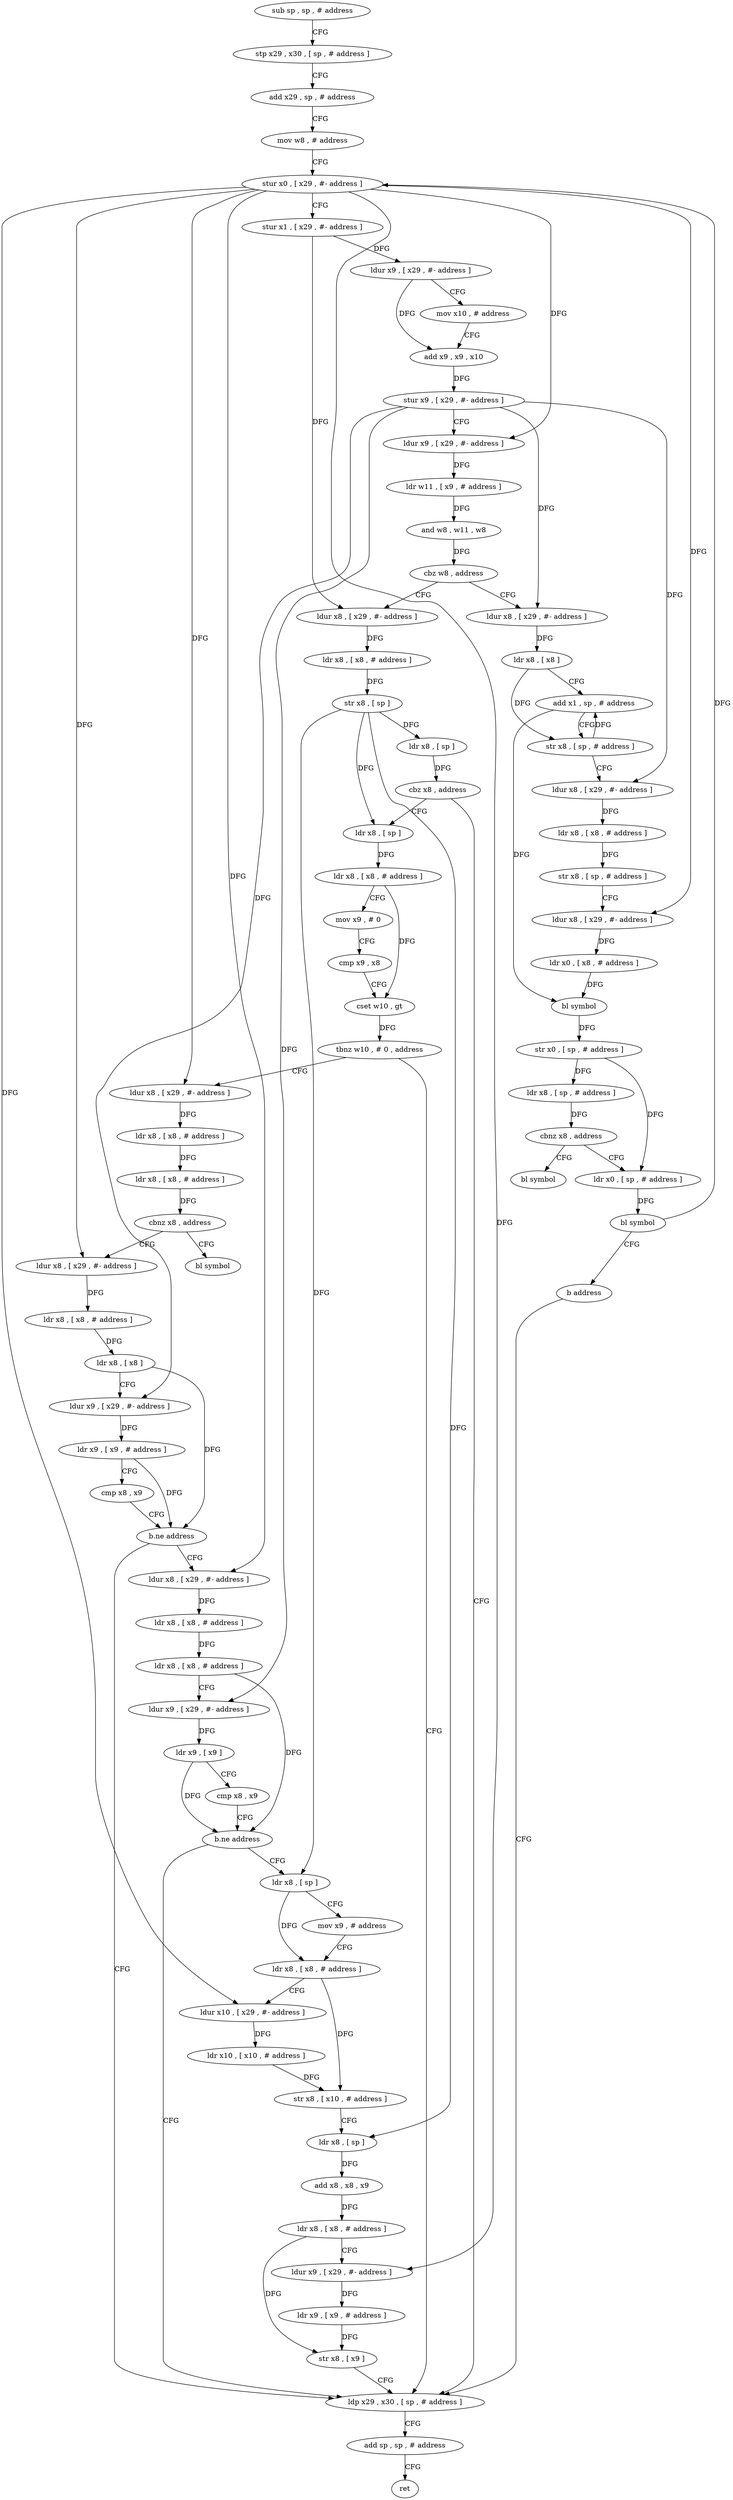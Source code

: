 digraph "func" {
"4217936" [label = "sub sp , sp , # address" ]
"4217940" [label = "stp x29 , x30 , [ sp , # address ]" ]
"4217944" [label = "add x29 , sp , # address" ]
"4217948" [label = "mov w8 , # address" ]
"4217952" [label = "stur x0 , [ x29 , #- address ]" ]
"4217956" [label = "stur x1 , [ x29 , #- address ]" ]
"4217960" [label = "ldur x9 , [ x29 , #- address ]" ]
"4217964" [label = "mov x10 , # address" ]
"4217968" [label = "add x9 , x9 , x10" ]
"4217972" [label = "stur x9 , [ x29 , #- address ]" ]
"4217976" [label = "ldur x9 , [ x29 , #- address ]" ]
"4217980" [label = "ldr w11 , [ x9 , # address ]" ]
"4217984" [label = "and w8 , w11 , w8" ]
"4217988" [label = "cbz w8 , address" ]
"4218060" [label = "ldur x8 , [ x29 , #- address ]" ]
"4217992" [label = "ldur x8 , [ x29 , #- address ]" ]
"4218064" [label = "ldr x8 , [ x8 , # address ]" ]
"4218068" [label = "str x8 , [ sp ]" ]
"4218072" [label = "ldr x8 , [ sp ]" ]
"4218076" [label = "cbz x8 , address" ]
"4218228" [label = "ldp x29 , x30 , [ sp , # address ]" ]
"4218080" [label = "ldr x8 , [ sp ]" ]
"4217996" [label = "ldr x8 , [ x8 ]" ]
"4218000" [label = "add x1 , sp , # address" ]
"4218004" [label = "str x8 , [ sp , # address ]" ]
"4218008" [label = "ldur x8 , [ x29 , #- address ]" ]
"4218012" [label = "ldr x8 , [ x8 , # address ]" ]
"4218016" [label = "str x8 , [ sp , # address ]" ]
"4218020" [label = "ldur x8 , [ x29 , #- address ]" ]
"4218024" [label = "ldr x0 , [ x8 , # address ]" ]
"4218028" [label = "bl symbol" ]
"4218032" [label = "str x0 , [ sp , # address ]" ]
"4218036" [label = "ldr x8 , [ sp , # address ]" ]
"4218040" [label = "cbnz x8 , address" ]
"4218048" [label = "ldr x0 , [ sp , # address ]" ]
"4218044" [label = "bl symbol" ]
"4218232" [label = "add sp , sp , # address" ]
"4218236" [label = "ret" ]
"4218084" [label = "ldr x8 , [ x8 , # address ]" ]
"4218088" [label = "mov x9 , # 0" ]
"4218092" [label = "cmp x9 , x8" ]
"4218096" [label = "cset w10 , gt" ]
"4218100" [label = "tbnz w10 , # 0 , address" ]
"4218104" [label = "ldur x8 , [ x29 , #- address ]" ]
"4218052" [label = "bl symbol" ]
"4218056" [label = "b address" ]
"4218108" [label = "ldr x8 , [ x8 , # address ]" ]
"4218112" [label = "ldr x8 , [ x8 , # address ]" ]
"4218116" [label = "cbnz x8 , address" ]
"4218124" [label = "ldur x8 , [ x29 , #- address ]" ]
"4218120" [label = "bl symbol" ]
"4218128" [label = "ldr x8 , [ x8 , # address ]" ]
"4218132" [label = "ldr x8 , [ x8 ]" ]
"4218136" [label = "ldur x9 , [ x29 , #- address ]" ]
"4218140" [label = "ldr x9 , [ x9 , # address ]" ]
"4218144" [label = "cmp x8 , x9" ]
"4218148" [label = "b.ne address" ]
"4218152" [label = "ldur x8 , [ x29 , #- address ]" ]
"4218156" [label = "ldr x8 , [ x8 , # address ]" ]
"4218160" [label = "ldr x8 , [ x8 , # address ]" ]
"4218164" [label = "ldur x9 , [ x29 , #- address ]" ]
"4218168" [label = "ldr x9 , [ x9 ]" ]
"4218172" [label = "cmp x8 , x9" ]
"4218176" [label = "b.ne address" ]
"4218180" [label = "ldr x8 , [ sp ]" ]
"4218184" [label = "mov x9 , # address" ]
"4218188" [label = "ldr x8 , [ x8 , # address ]" ]
"4218192" [label = "ldur x10 , [ x29 , #- address ]" ]
"4218196" [label = "ldr x10 , [ x10 , # address ]" ]
"4218200" [label = "str x8 , [ x10 , # address ]" ]
"4218204" [label = "ldr x8 , [ sp ]" ]
"4218208" [label = "add x8 , x8 , x9" ]
"4218212" [label = "ldr x8 , [ x8 , # address ]" ]
"4218216" [label = "ldur x9 , [ x29 , #- address ]" ]
"4218220" [label = "ldr x9 , [ x9 , # address ]" ]
"4218224" [label = "str x8 , [ x9 ]" ]
"4217936" -> "4217940" [ label = "CFG" ]
"4217940" -> "4217944" [ label = "CFG" ]
"4217944" -> "4217948" [ label = "CFG" ]
"4217948" -> "4217952" [ label = "CFG" ]
"4217952" -> "4217956" [ label = "CFG" ]
"4217952" -> "4217976" [ label = "DFG" ]
"4217952" -> "4218020" [ label = "DFG" ]
"4217952" -> "4218104" [ label = "DFG" ]
"4217952" -> "4218124" [ label = "DFG" ]
"4217952" -> "4218152" [ label = "DFG" ]
"4217952" -> "4218192" [ label = "DFG" ]
"4217952" -> "4218216" [ label = "DFG" ]
"4217956" -> "4217960" [ label = "DFG" ]
"4217956" -> "4218060" [ label = "DFG" ]
"4217960" -> "4217964" [ label = "CFG" ]
"4217960" -> "4217968" [ label = "DFG" ]
"4217964" -> "4217968" [ label = "CFG" ]
"4217968" -> "4217972" [ label = "DFG" ]
"4217972" -> "4217976" [ label = "CFG" ]
"4217972" -> "4217992" [ label = "DFG" ]
"4217972" -> "4218008" [ label = "DFG" ]
"4217972" -> "4218136" [ label = "DFG" ]
"4217972" -> "4218164" [ label = "DFG" ]
"4217976" -> "4217980" [ label = "DFG" ]
"4217980" -> "4217984" [ label = "DFG" ]
"4217984" -> "4217988" [ label = "DFG" ]
"4217988" -> "4218060" [ label = "CFG" ]
"4217988" -> "4217992" [ label = "CFG" ]
"4218060" -> "4218064" [ label = "DFG" ]
"4217992" -> "4217996" [ label = "DFG" ]
"4218064" -> "4218068" [ label = "DFG" ]
"4218068" -> "4218072" [ label = "DFG" ]
"4218068" -> "4218080" [ label = "DFG" ]
"4218068" -> "4218180" [ label = "DFG" ]
"4218068" -> "4218204" [ label = "DFG" ]
"4218072" -> "4218076" [ label = "DFG" ]
"4218076" -> "4218228" [ label = "CFG" ]
"4218076" -> "4218080" [ label = "CFG" ]
"4218228" -> "4218232" [ label = "CFG" ]
"4218080" -> "4218084" [ label = "DFG" ]
"4217996" -> "4218000" [ label = "CFG" ]
"4217996" -> "4218004" [ label = "DFG" ]
"4218000" -> "4218004" [ label = "CFG" ]
"4218000" -> "4218028" [ label = "DFG" ]
"4218004" -> "4218008" [ label = "CFG" ]
"4218004" -> "4218000" [ label = "DFG" ]
"4218008" -> "4218012" [ label = "DFG" ]
"4218012" -> "4218016" [ label = "DFG" ]
"4218016" -> "4218020" [ label = "CFG" ]
"4218020" -> "4218024" [ label = "DFG" ]
"4218024" -> "4218028" [ label = "DFG" ]
"4218028" -> "4218032" [ label = "DFG" ]
"4218032" -> "4218036" [ label = "DFG" ]
"4218032" -> "4218048" [ label = "DFG" ]
"4218036" -> "4218040" [ label = "DFG" ]
"4218040" -> "4218048" [ label = "CFG" ]
"4218040" -> "4218044" [ label = "CFG" ]
"4218048" -> "4218052" [ label = "DFG" ]
"4218232" -> "4218236" [ label = "CFG" ]
"4218084" -> "4218088" [ label = "CFG" ]
"4218084" -> "4218096" [ label = "DFG" ]
"4218088" -> "4218092" [ label = "CFG" ]
"4218092" -> "4218096" [ label = "CFG" ]
"4218096" -> "4218100" [ label = "DFG" ]
"4218100" -> "4218228" [ label = "CFG" ]
"4218100" -> "4218104" [ label = "CFG" ]
"4218104" -> "4218108" [ label = "DFG" ]
"4218052" -> "4218056" [ label = "CFG" ]
"4218052" -> "4217952" [ label = "DFG" ]
"4218056" -> "4218228" [ label = "CFG" ]
"4218108" -> "4218112" [ label = "DFG" ]
"4218112" -> "4218116" [ label = "DFG" ]
"4218116" -> "4218124" [ label = "CFG" ]
"4218116" -> "4218120" [ label = "CFG" ]
"4218124" -> "4218128" [ label = "DFG" ]
"4218128" -> "4218132" [ label = "DFG" ]
"4218132" -> "4218136" [ label = "CFG" ]
"4218132" -> "4218148" [ label = "DFG" ]
"4218136" -> "4218140" [ label = "DFG" ]
"4218140" -> "4218144" [ label = "CFG" ]
"4218140" -> "4218148" [ label = "DFG" ]
"4218144" -> "4218148" [ label = "CFG" ]
"4218148" -> "4218228" [ label = "CFG" ]
"4218148" -> "4218152" [ label = "CFG" ]
"4218152" -> "4218156" [ label = "DFG" ]
"4218156" -> "4218160" [ label = "DFG" ]
"4218160" -> "4218164" [ label = "CFG" ]
"4218160" -> "4218176" [ label = "DFG" ]
"4218164" -> "4218168" [ label = "DFG" ]
"4218168" -> "4218172" [ label = "CFG" ]
"4218168" -> "4218176" [ label = "DFG" ]
"4218172" -> "4218176" [ label = "CFG" ]
"4218176" -> "4218228" [ label = "CFG" ]
"4218176" -> "4218180" [ label = "CFG" ]
"4218180" -> "4218184" [ label = "CFG" ]
"4218180" -> "4218188" [ label = "DFG" ]
"4218184" -> "4218188" [ label = "CFG" ]
"4218188" -> "4218192" [ label = "CFG" ]
"4218188" -> "4218200" [ label = "DFG" ]
"4218192" -> "4218196" [ label = "DFG" ]
"4218196" -> "4218200" [ label = "DFG" ]
"4218200" -> "4218204" [ label = "CFG" ]
"4218204" -> "4218208" [ label = "DFG" ]
"4218208" -> "4218212" [ label = "DFG" ]
"4218212" -> "4218216" [ label = "CFG" ]
"4218212" -> "4218224" [ label = "DFG" ]
"4218216" -> "4218220" [ label = "DFG" ]
"4218220" -> "4218224" [ label = "DFG" ]
"4218224" -> "4218228" [ label = "CFG" ]
}
